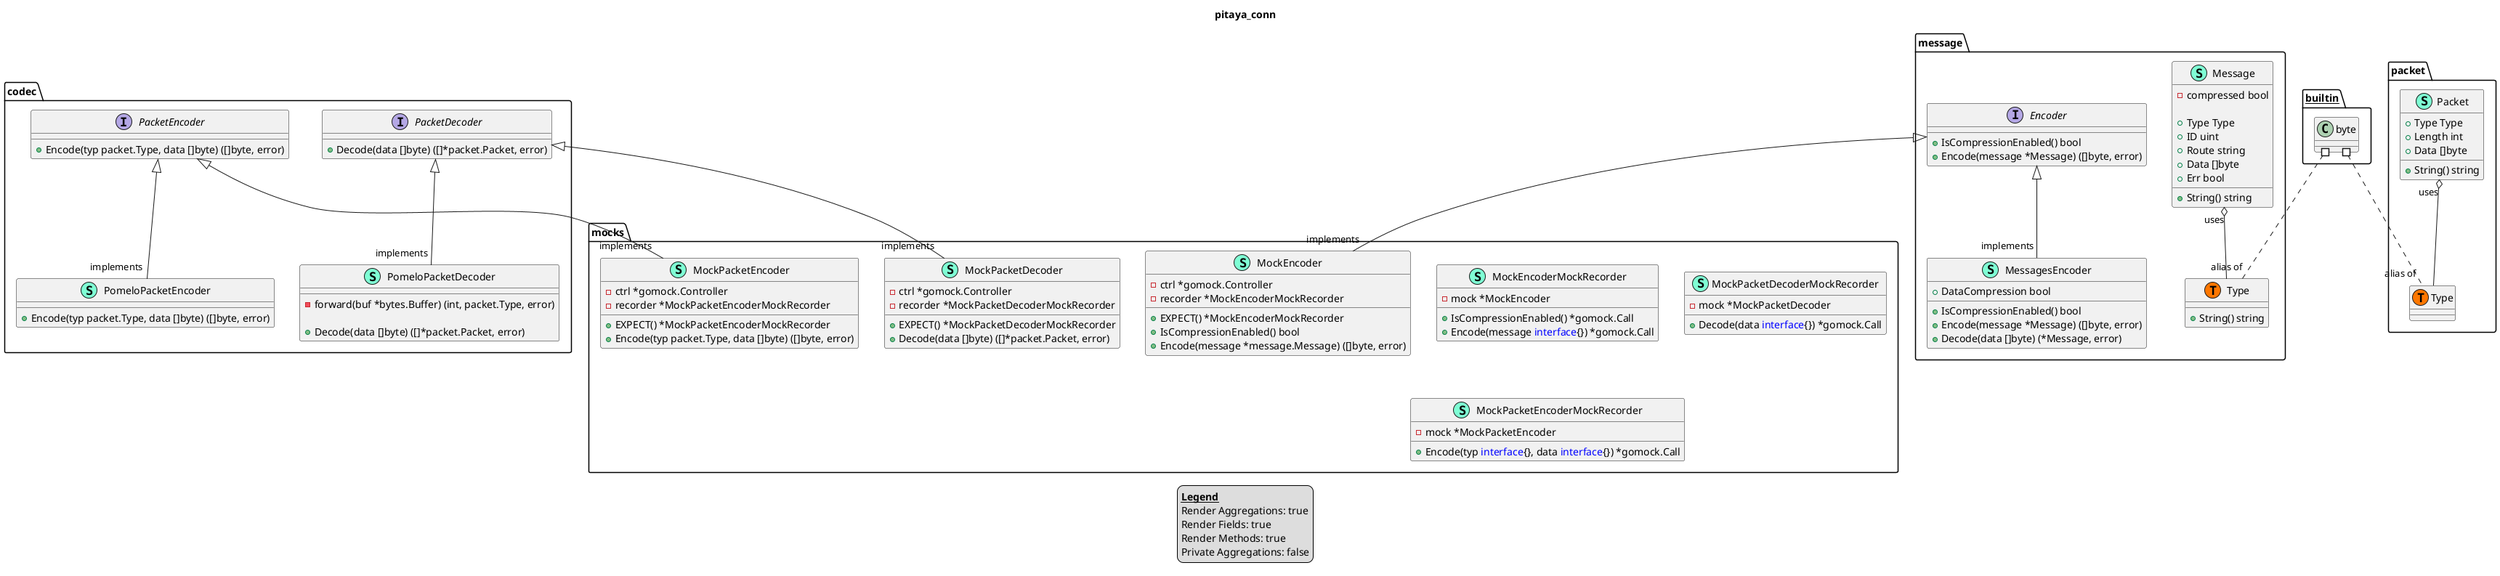 @startuml
title pitaya_conn
legend
<u><b>Legend</b></u>
Render Aggregations: true
Render Fields: true
Render Methods: true
Private Aggregations: false
end legend
namespace codec {
    interface PacketDecoder  {
        + Decode(data []byte) ([]*packet.Packet, error)

    }
    interface PacketEncoder  {
        + Encode(typ packet.Type, data []byte) ([]byte, error)

    }
    class PomeloPacketDecoder << (S,Aquamarine) >> {
        - forward(buf *bytes.Buffer) (int, packet.Type, error)

        + Decode(data []byte) ([]*packet.Packet, error)

    }
    class PomeloPacketEncoder << (S,Aquamarine) >> {
        + Encode(typ packet.Type, data []byte) ([]byte, error)

    }
}

"codec.PacketDecoder" <|-- "implements""codec.PomeloPacketDecoder"
"codec.PacketEncoder" <|-- "implements""codec.PomeloPacketEncoder"


namespace message {
    interface Encoder  {
        + IsCompressionEnabled() bool
        + Encode(message *Message) ([]byte, error)

    }
    class Message << (S,Aquamarine) >> {
        - compressed bool

        + Type Type
        + ID uint
        + Route string
        + Data []byte
        + Err bool

        + String() string

    }
    class MessagesEncoder << (S,Aquamarine) >> {
        + DataCompression bool

        + IsCompressionEnabled() bool
        + Encode(message *Message) ([]byte, error)
        + Decode(data []byte) (*Message, error)

    }
    class Type << (S,Aquamarine) >> {
        + String() string

    }
    class message.Type << (T, #FF7700) >>  {
    }
}

"message.Encoder" <|-- "implements""message.MessagesEncoder"

"message.Message""uses" o-- "message.Type"

namespace mocks {
    class MockEncoder << (S,Aquamarine) >> {
        - ctrl *gomock.Controller
        - recorder *MockEncoderMockRecorder

        + EXPECT() *MockEncoderMockRecorder
        + IsCompressionEnabled() bool
        + Encode(message *message.Message) ([]byte, error)

    }
    class MockEncoderMockRecorder << (S,Aquamarine) >> {
        - mock *MockEncoder

        + IsCompressionEnabled() *gomock.Call
        + Encode(message <font color=blue>interface</font>{}) *gomock.Call

    }
    class MockPacketDecoder << (S,Aquamarine) >> {
        - ctrl *gomock.Controller
        - recorder *MockPacketDecoderMockRecorder

        + EXPECT() *MockPacketDecoderMockRecorder
        + Decode(data []byte) ([]*packet.Packet, error)

    }
    class MockPacketDecoderMockRecorder << (S,Aquamarine) >> {
        - mock *MockPacketDecoder

        + Decode(data <font color=blue>interface</font>{}) *gomock.Call

    }
    class MockPacketEncoder << (S,Aquamarine) >> {
        - ctrl *gomock.Controller
        - recorder *MockPacketEncoderMockRecorder

        + EXPECT() *MockPacketEncoderMockRecorder
        + Encode(typ packet.Type, data []byte) ([]byte, error)

    }
    class MockPacketEncoderMockRecorder << (S,Aquamarine) >> {
        - mock *MockPacketEncoder

        + Encode(typ <font color=blue>interface</font>{}, data <font color=blue>interface</font>{}) *gomock.Call

    }
}

"message.Encoder" <|-- "implements""mocks.MockEncoder"
"codec.PacketDecoder" <|-- "implements""mocks.MockPacketDecoder"
"codec.PacketEncoder" <|-- "implements""mocks.MockPacketEncoder"


namespace packet {
    class Packet << (S,Aquamarine) >> {
        + Type Type
        + Length int
        + Data []byte

        + String() string

    }
    class packet.Type << (T, #FF7700) >>  {
    }
}


"packet.Packet""uses" o-- "packet.Type"

"__builtin__.byte" #.. "alias of""message.Type"
"__builtin__.byte" #.. "alias of""packet.Type"
@enduml
